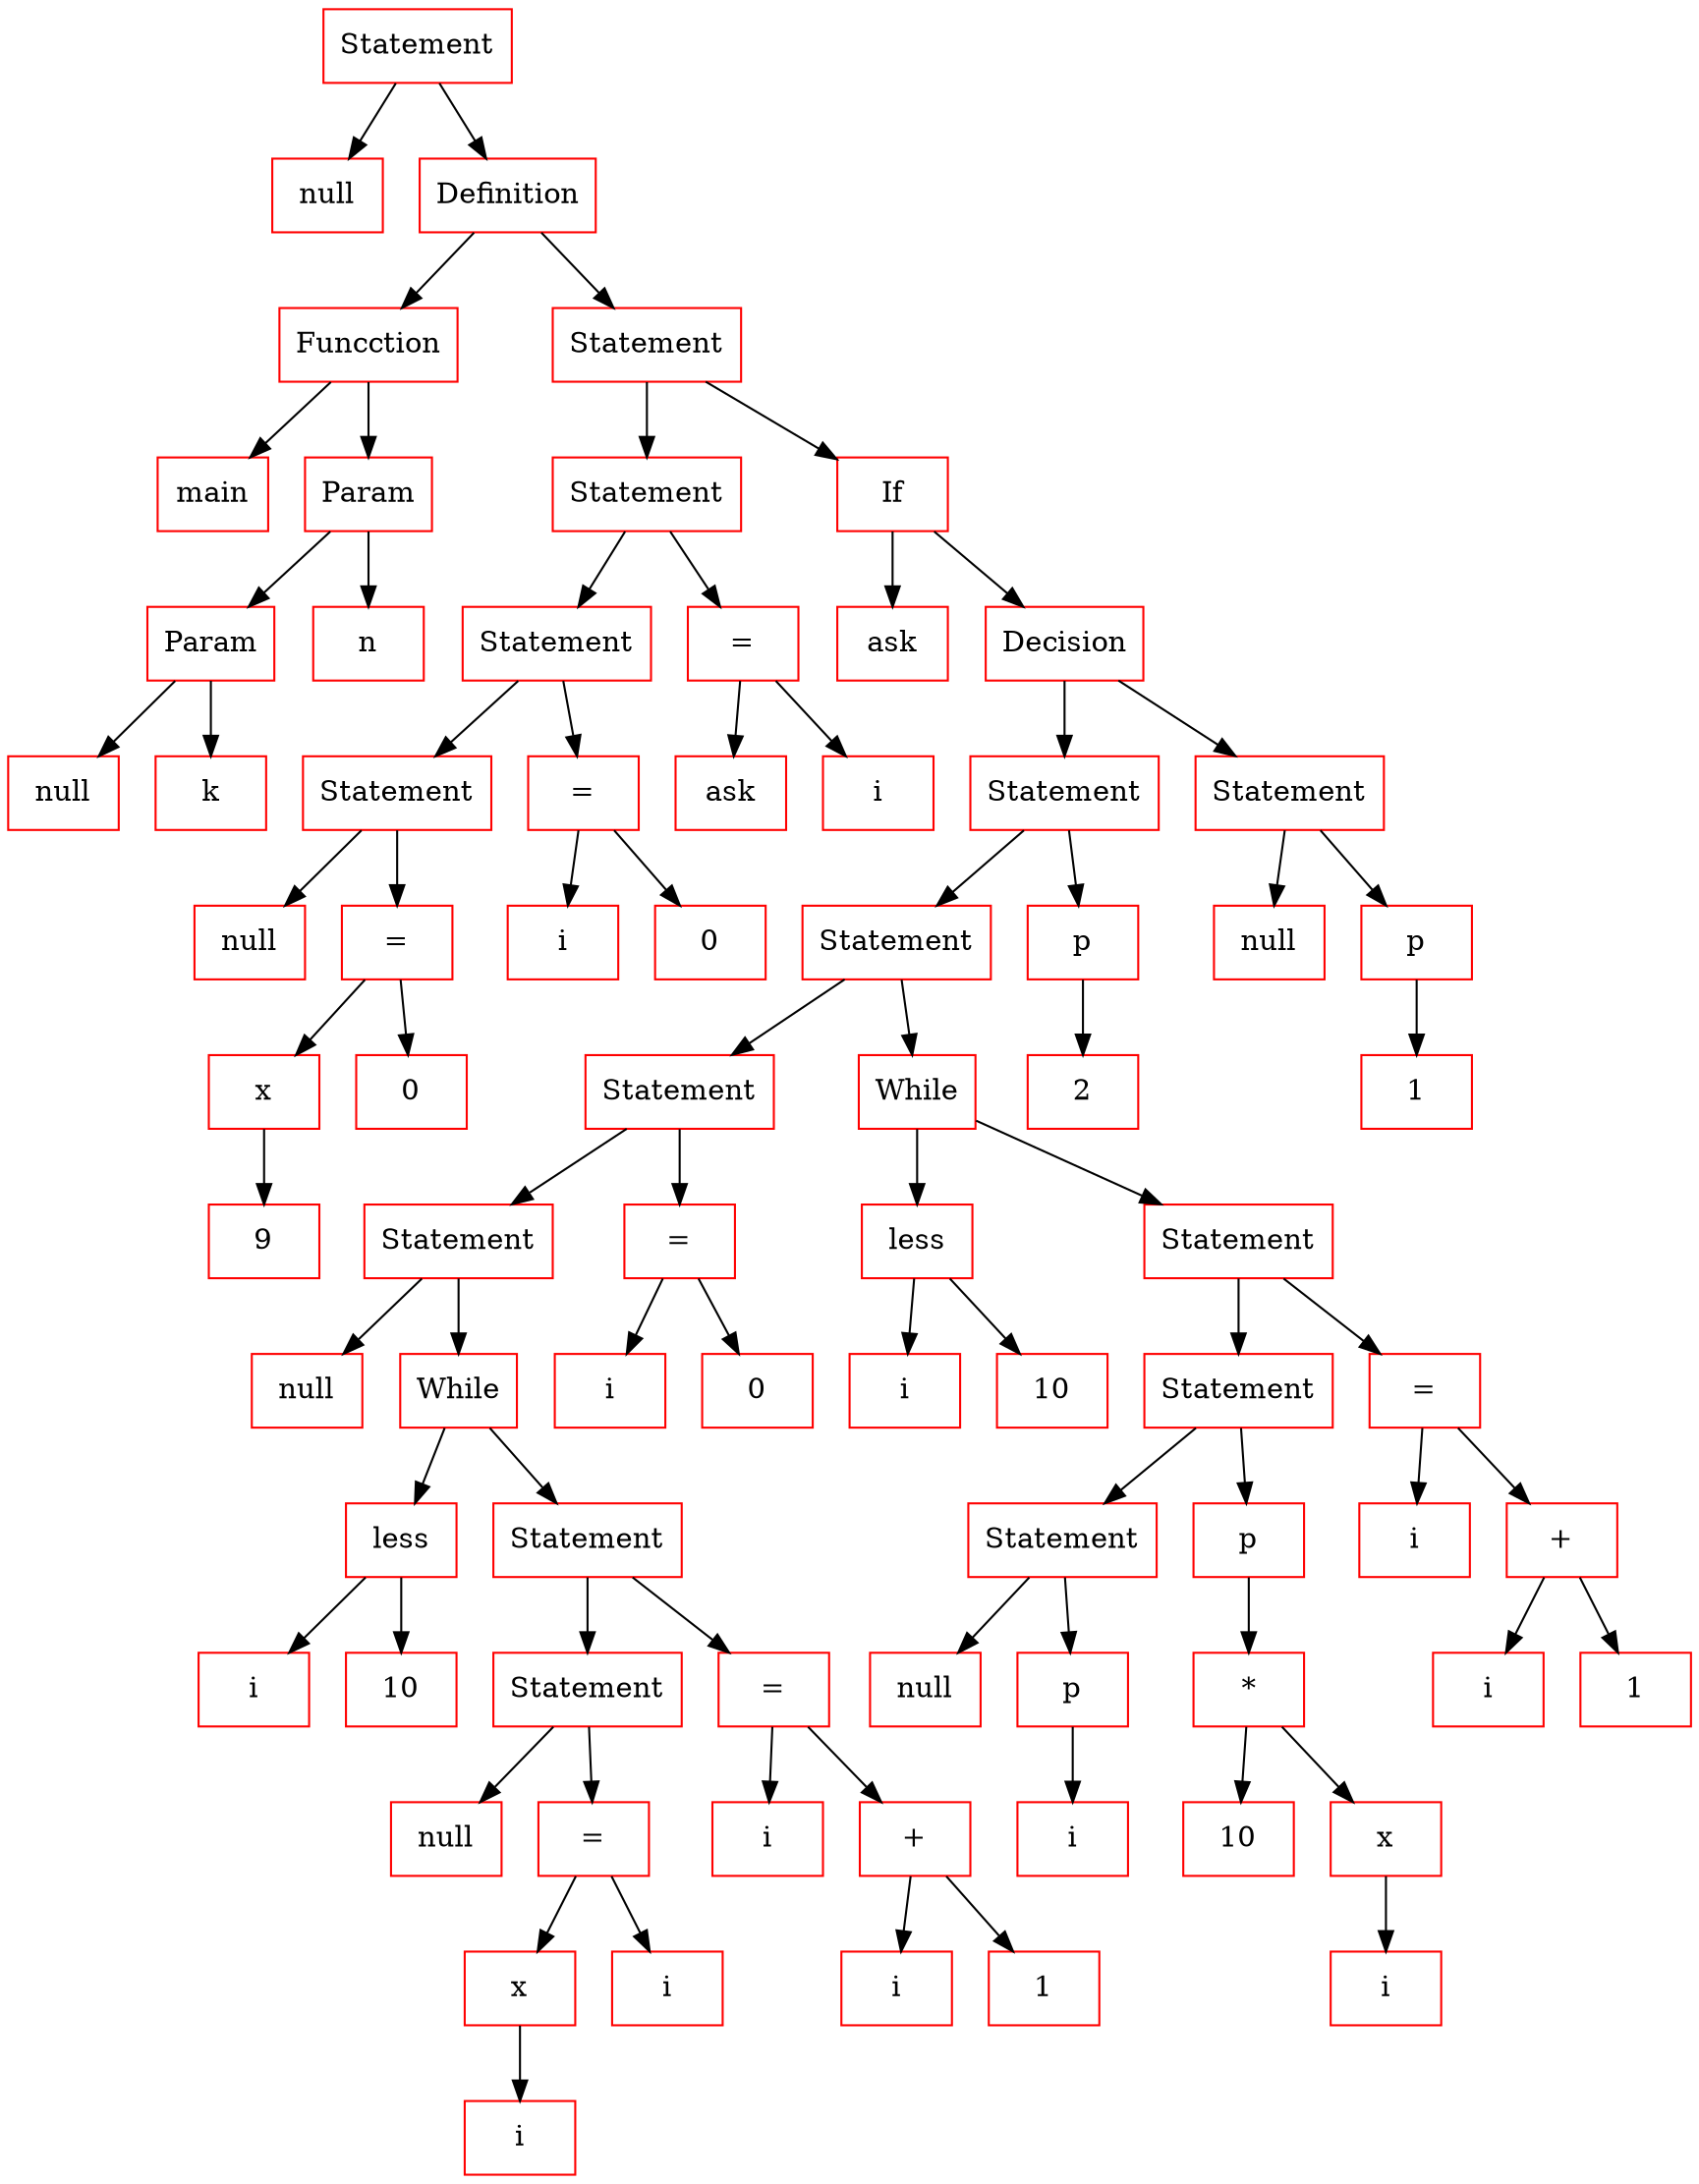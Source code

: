 # This is automatically generated dump of language tree
digraph Tree{

	rankdir=UD;

	node[color="red",fontsize=14];

	2282848128[shape=record, label="Statement"];
	2282848064[shape=record, label="null"];
	2282820656[shape=record, label="Definition"];
	2282820720[shape=record, label="Funcction"];
	2282820784[shape=record, label="main"];
	2282822096[shape=record, label="Param"];
	2282820912[shape=record, label="Param"];
	2282820848[shape=record, label="null"];
	2282822032[shape=record, label="k"];
	2282822160[shape=record, label="n"];
	2282842608[shape=record, label="Statement"];
	2282843184[shape=record, label="Statement"];
	2282842288[shape=record, label="Statement"];
	2282822288[shape=record, label="Statement"];
	2282822224[shape=record, label="null"];
	2282822352[shape=record, label="="];
	2282822416[shape=record, label="x"];
	2282822480[shape=record, label="9"];
	2282822544[shape=record, label="0"];
	2282842672[shape=record, label="="];
	2282843120[shape=record, label="i"];
	2282842736[shape=record, label="0"];
	2282842992[shape=record, label="="];
	2282842096[shape=record, label="ask"];
	2282843440[shape=record, label="i"];
	2282842352[shape=record, label="If"];
	2282842800[shape=record, label="ask"];
	2282843504[shape=record, label="Decision"];
	2281619712[shape=record, label="Statement"];
	2281620032[shape=record, label="Statement"];
	2281617088[shape=record, label="Statement"];
	2282843248[shape=record, label="Statement"];
	2282842864[shape=record, label="null"];
	2282841648[shape=record, label="While"];
	2282841776[shape=record, label="less"];
	2282841712[shape=record, label="i"];
	2282842160[shape=record, label="10"];
	2282842416[shape=record, label="Statement"];
	2282843056[shape=record, label="Statement"];
	2282842928[shape=record, label="null"];
	2282843312[shape=record, label="="];
	2282843376[shape=record, label="x"];
	2282841840[shape=record, label="i"];
	2282841904[shape=record, label="i"];
	2282842480[shape=record, label="="];
	2282841968[shape=record, label="i"];
	2282842544[shape=record, label="+"];
	2282842224[shape=record, label="i"];
	2282842032[shape=record, label="1"];
	2281618752[shape=record, label="="];
	2281616512[shape=record, label="i"];
	2281616896[shape=record, label="0"];
	2281617152[shape=record, label="While"];
	2281618880[shape=record, label="less"];
	2281619136[shape=record, label="i"];
	2281618048[shape=record, label="10"];
	2281616192[shape=record, label="Statement"];
	2281617024[shape=record, label="Statement"];
	2281617984[shape=record, label="Statement"];
	2281616832[shape=record, label="null"];
	2281616960[shape=record, label="p"];
	2281617792[shape=record, label="i"];
	2281617472[shape=record, label="p"];
	2281617920[shape=record, label="*"];
	2281619456[shape=record, label="10"];
	2281619776[shape=record, label="x"];
	2281618432[shape=record, label="i"];
	2281619392[shape=record, label="="];
	2281616320[shape=record, label="i"];
	2281617856[shape=record, label="+"];
	2281616256[shape=record, label="i"];
	2281618112[shape=record, label="1"];
	2281617216[shape=record, label="p"];
	2281619520[shape=record, label="2"];
	2281617536[shape=record, label="Statement"];
	2281616448[shape=record, label="null"];
	2281616384[shape=record, label="p"];
	2281618304[shape=record, label="1"];

	2282848128 -> 2282848064[fontsize=12]
	2282848128 -> 2282820656[fontsize=12]
	2282820656 -> 2282820720[fontsize=12]
	2282820656 -> 2282842608[fontsize=12]
	2282820720 -> 2282820784[fontsize=12]
	2282820720 -> 2282822096[fontsize=12]
	2282822096 -> 2282820912[fontsize=12]
	2282822096 -> 2282822160[fontsize=12]
	2282820912 -> 2282820848[fontsize=12]
	2282820912 -> 2282822032[fontsize=12]
	2282842608 -> 2282843184[fontsize=12]
	2282842608 -> 2282842352[fontsize=12]
	2282843184 -> 2282842288[fontsize=12]
	2282843184 -> 2282842992[fontsize=12]
	2282842288 -> 2282822288[fontsize=12]
	2282842288 -> 2282842672[fontsize=12]
	2282822288 -> 2282822224[fontsize=12]
	2282822288 -> 2282822352[fontsize=12]
	2282822352 -> 2282822416[fontsize=12]
	2282822352 -> 2282822544[fontsize=12]
	2282822416 -> 2282822480[fontsize=12]
	2282842672 -> 2282843120[fontsize=12]
	2282842672 -> 2282842736[fontsize=12]
	2282842992 -> 2282842096[fontsize=12]
	2282842992 -> 2282843440[fontsize=12]
	2282842352 -> 2282842800[fontsize=12]
	2282842352 -> 2282843504[fontsize=12]
	2282843504 -> 2281619712[fontsize=12]
	2282843504 -> 2281617536[fontsize=12]
	2281619712 -> 2281620032[fontsize=12]
	2281619712 -> 2281617216[fontsize=12]
	2281620032 -> 2281617088[fontsize=12]
	2281620032 -> 2281617152[fontsize=12]
	2281617088 -> 2282843248[fontsize=12]
	2281617088 -> 2281618752[fontsize=12]
	2282843248 -> 2282842864[fontsize=12]
	2282843248 -> 2282841648[fontsize=12]
	2282841648 -> 2282841776[fontsize=12]
	2282841648 -> 2282842416[fontsize=12]
	2282841776 -> 2282841712[fontsize=12]
	2282841776 -> 2282842160[fontsize=12]
	2282842416 -> 2282843056[fontsize=12]
	2282842416 -> 2282842480[fontsize=12]
	2282843056 -> 2282842928[fontsize=12]
	2282843056 -> 2282843312[fontsize=12]
	2282843312 -> 2282843376[fontsize=12]
	2282843312 -> 2282841904[fontsize=12]
	2282843376 -> 2282841840[fontsize=12]
	2282842480 -> 2282841968[fontsize=12]
	2282842480 -> 2282842544[fontsize=12]
	2282842544 -> 2282842224[fontsize=12]
	2282842544 -> 2282842032[fontsize=12]
	2281618752 -> 2281616512[fontsize=12]
	2281618752 -> 2281616896[fontsize=12]
	2281617152 -> 2281618880[fontsize=12]
	2281617152 -> 2281616192[fontsize=12]
	2281618880 -> 2281619136[fontsize=12]
	2281618880 -> 2281618048[fontsize=12]
	2281616192 -> 2281617024[fontsize=12]
	2281616192 -> 2281619392[fontsize=12]
	2281617024 -> 2281617984[fontsize=12]
	2281617024 -> 2281617472[fontsize=12]
	2281617984 -> 2281616832[fontsize=12]
	2281617984 -> 2281616960[fontsize=12]
	2281616960 -> 2281617792[fontsize=12]
	2281617472 -> 2281617920[fontsize=12]
	2281617920 -> 2281619456[fontsize=12]
	2281617920 -> 2281619776[fontsize=12]
	2281619776 -> 2281618432[fontsize=12]
	2281619392 -> 2281616320[fontsize=12]
	2281619392 -> 2281617856[fontsize=12]
	2281617856 -> 2281616256[fontsize=12]
	2281617856 -> 2281618112[fontsize=12]
	2281617216 -> 2281619520[fontsize=12]
	2281617536 -> 2281616448[fontsize=12]
	2281617536 -> 2281616384[fontsize=12]
	2281616384 -> 2281618304[fontsize=12]

}
